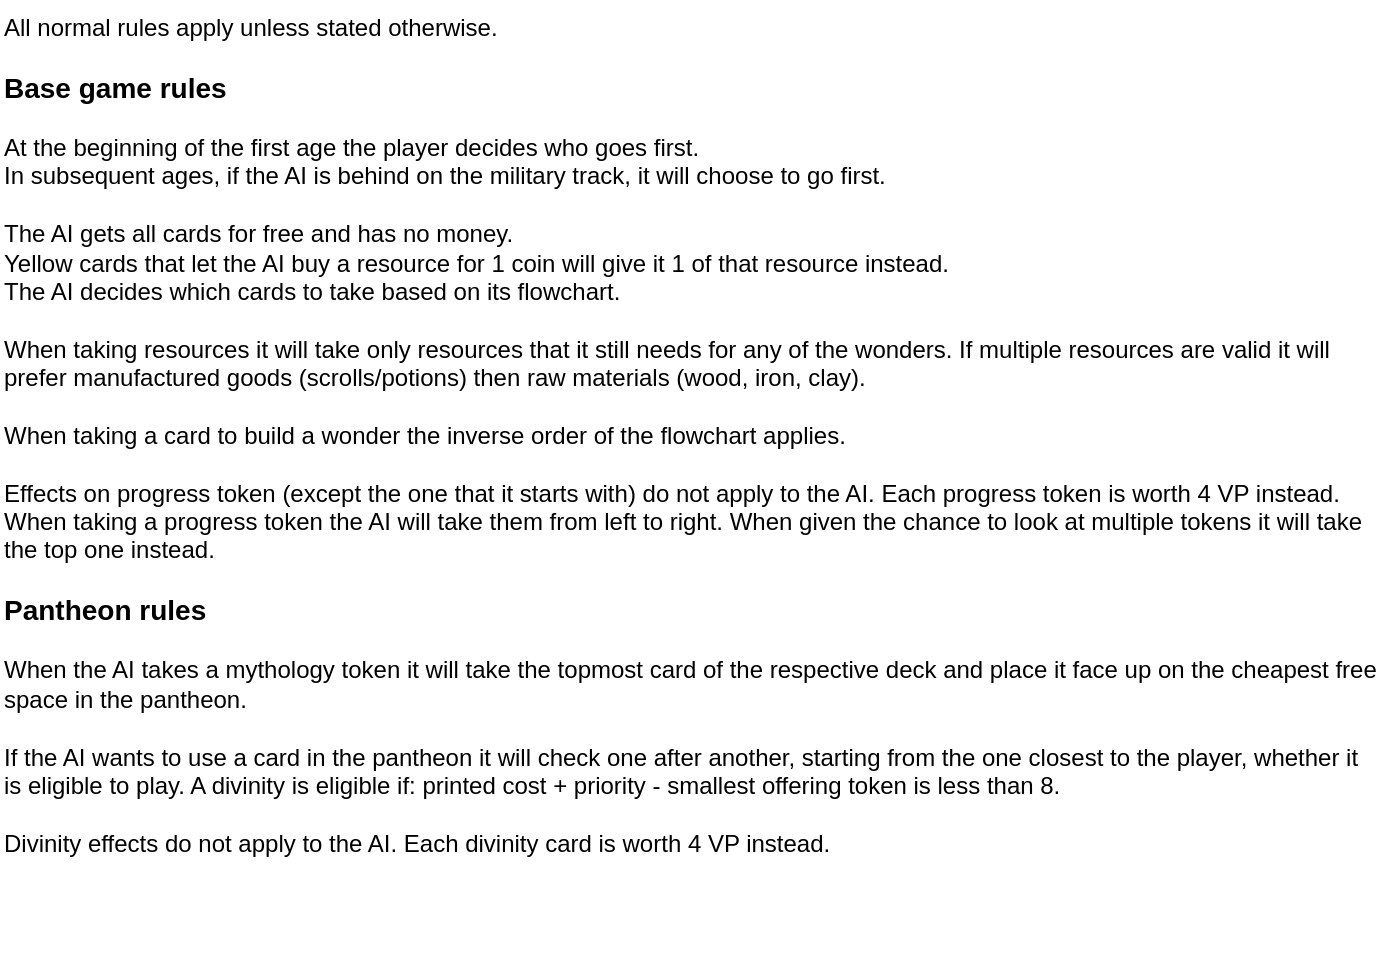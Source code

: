 <mxfile version="10.5.9" type="github"><diagram id="6nSopibrF9ft_KP2XIyj" name="Page-1"><mxGraphModel dx="1394" dy="776" grid="1" gridSize="10" guides="1" tooltips="1" connect="1" arrows="1" fold="1" page="1" pageScale="1" pageWidth="730" pageHeight="520" math="0" shadow="0"><root><mxCell id="0"/><mxCell id="1" parent="0"/><mxCell id="7rVTdBD7cHB6A6T1tjLu-3" value="All normal rules apply unless stated otherwise.&lt;br&gt;&lt;span&gt;&lt;b&gt;&lt;br&gt;&lt;font style=&quot;font-size: 14px&quot;&gt;Base game rules&lt;/font&gt;&lt;/b&gt;&lt;/span&gt;&lt;br&gt;&lt;span&gt;&lt;br&gt;&lt;/span&gt;At the beginning of the first age the player decides who goes first.&lt;br&gt;In subsequent ages, if the AI is behind on the military track, it will choose to go first.&amp;nbsp;&lt;span&gt;&lt;br&gt;&lt;/span&gt;&lt;br&gt;&lt;span&gt;The AI gets all cards for free and has no money.&lt;/span&gt;&lt;br&gt;&lt;span&gt;Yellow cards that let the AI buy a resource for 1 coin will give it 1 of that resource instead.&lt;/span&gt;&lt;br&gt;&lt;span&gt;The AI decides which cards to take based on its flowchart.&lt;/span&gt;&lt;br&gt;&lt;br&gt;&lt;span&gt;When taking resources it will take only resources that it still needs for any of the wonders. If multiple resources are valid it will prefer manufactured goods (scrolls/potions) then raw materials (wood, iron, clay).&lt;br&gt;&lt;/span&gt;&lt;br&gt;&lt;span&gt;When taking a card to build a wonder the inverse order of the flowchart applies.&lt;br&gt;&lt;/span&gt;&lt;br&gt;Effects on progress token (except the one that it starts with) do not apply to the AI. Each progress token is worth 4 VP instead.&lt;br&gt;When taking a progress token the AI will take them from left to right. When given the chance to look at multiple tokens it will take the top one instead.&lt;br&gt;&lt;b&gt;&lt;br&gt;&lt;font style=&quot;font-size: 14px&quot;&gt;Pantheon rules&lt;/font&gt;&lt;br&gt;&lt;/b&gt;&lt;br&gt;When the AI takes a mythology token it will take the topmost card of the respective deck and place it face up on the cheapest free space in the pantheon.&lt;br&gt;&lt;br&gt;If the AI wants to use a card in the pantheon it will check one after another, starting from the one closest to the player, whether it is eligible to play. A divinity is eligible if: printed cost + priority - smallest offering token is less than 8.&lt;br&gt;&lt;br&gt;Divinity effects do not apply to the AI. Each divinity card is worth 4 VP instead.&lt;br&gt;&lt;br&gt;&lt;br&gt;" style="text;html=1;strokeColor=none;fillColor=none;align=left;verticalAlign=top;whiteSpace=wrap;rounded=0;" parent="1" vertex="1"><mxGeometry x="20" y="20" width="690" height="480" as="geometry"/></mxCell></root></mxGraphModel></diagram></mxfile>